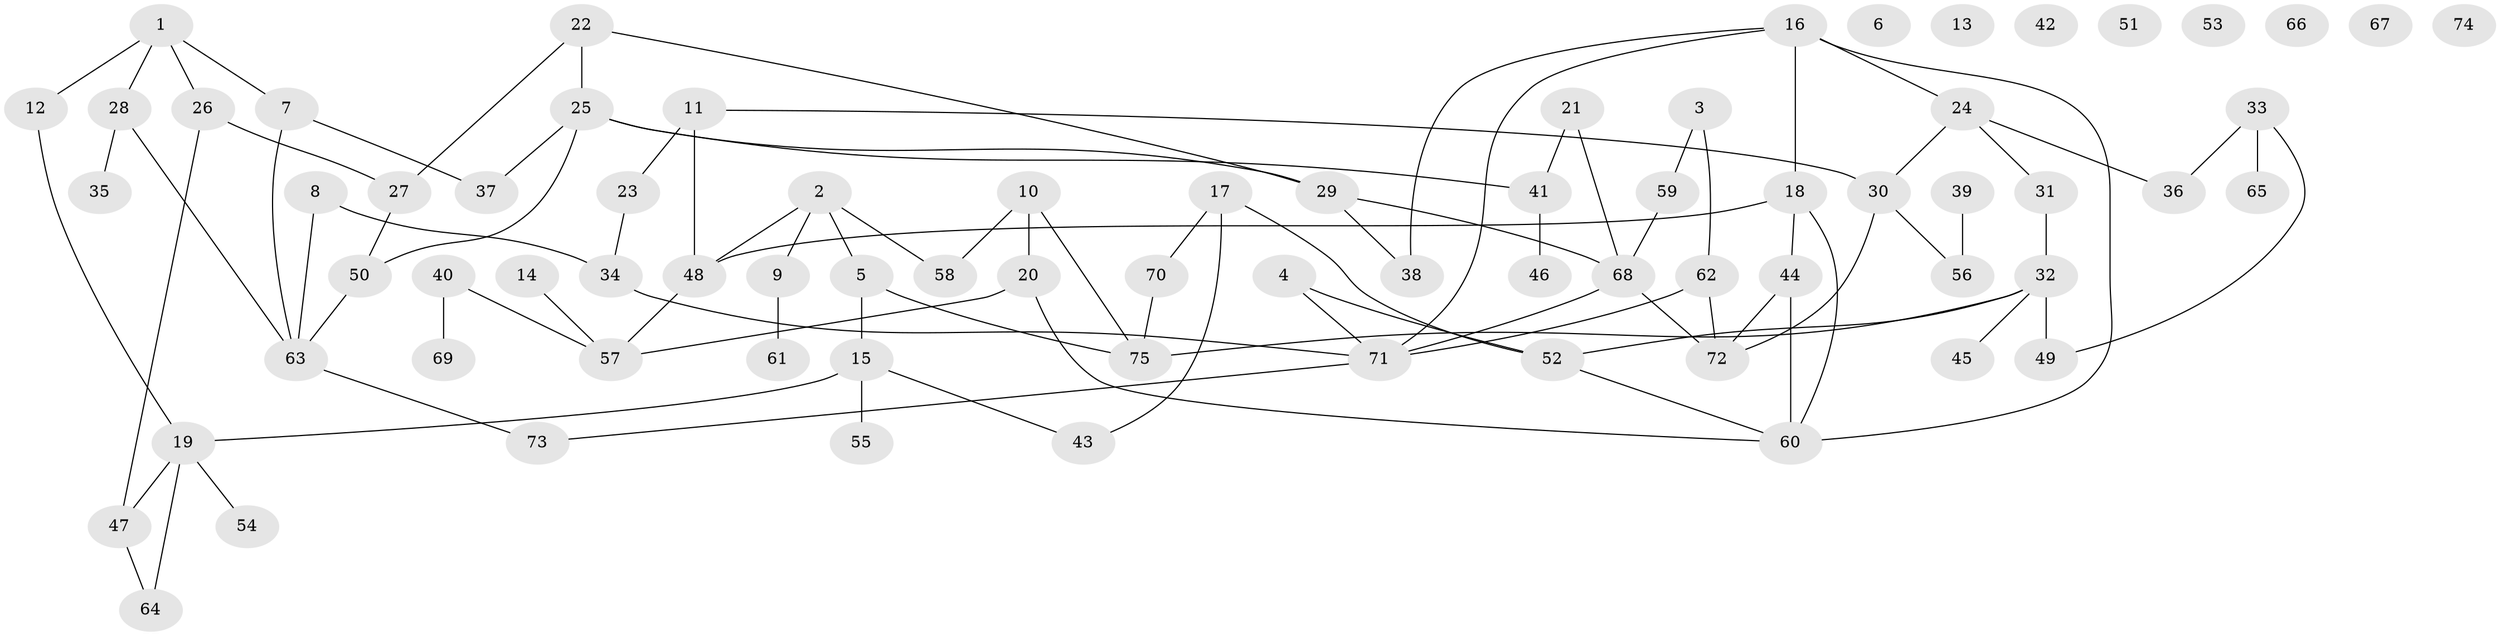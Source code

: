 // Generated by graph-tools (version 1.1) at 2025/33/03/09/25 02:33:23]
// undirected, 75 vertices, 95 edges
graph export_dot {
graph [start="1"]
  node [color=gray90,style=filled];
  1;
  2;
  3;
  4;
  5;
  6;
  7;
  8;
  9;
  10;
  11;
  12;
  13;
  14;
  15;
  16;
  17;
  18;
  19;
  20;
  21;
  22;
  23;
  24;
  25;
  26;
  27;
  28;
  29;
  30;
  31;
  32;
  33;
  34;
  35;
  36;
  37;
  38;
  39;
  40;
  41;
  42;
  43;
  44;
  45;
  46;
  47;
  48;
  49;
  50;
  51;
  52;
  53;
  54;
  55;
  56;
  57;
  58;
  59;
  60;
  61;
  62;
  63;
  64;
  65;
  66;
  67;
  68;
  69;
  70;
  71;
  72;
  73;
  74;
  75;
  1 -- 7;
  1 -- 12;
  1 -- 26;
  1 -- 28;
  2 -- 5;
  2 -- 9;
  2 -- 48;
  2 -- 58;
  3 -- 59;
  3 -- 62;
  4 -- 52;
  4 -- 71;
  5 -- 15;
  5 -- 75;
  7 -- 37;
  7 -- 63;
  8 -- 34;
  8 -- 63;
  9 -- 61;
  10 -- 20;
  10 -- 58;
  10 -- 75;
  11 -- 23;
  11 -- 30;
  11 -- 48;
  12 -- 19;
  14 -- 57;
  15 -- 19;
  15 -- 43;
  15 -- 55;
  16 -- 18;
  16 -- 24;
  16 -- 38;
  16 -- 60;
  16 -- 71;
  17 -- 43;
  17 -- 52;
  17 -- 70;
  18 -- 44;
  18 -- 48;
  18 -- 60;
  19 -- 47;
  19 -- 54;
  19 -- 64;
  20 -- 57;
  20 -- 60;
  21 -- 41;
  21 -- 68;
  22 -- 25;
  22 -- 27;
  22 -- 29;
  23 -- 34;
  24 -- 30;
  24 -- 31;
  24 -- 36;
  25 -- 29;
  25 -- 37;
  25 -- 41;
  25 -- 50;
  26 -- 27;
  26 -- 47;
  27 -- 50;
  28 -- 35;
  28 -- 63;
  29 -- 38;
  29 -- 68;
  30 -- 56;
  30 -- 72;
  31 -- 32;
  32 -- 45;
  32 -- 49;
  32 -- 52;
  32 -- 75;
  33 -- 36;
  33 -- 49;
  33 -- 65;
  34 -- 71;
  39 -- 56;
  40 -- 57;
  40 -- 69;
  41 -- 46;
  44 -- 60;
  44 -- 72;
  47 -- 64;
  48 -- 57;
  50 -- 63;
  52 -- 60;
  59 -- 68;
  62 -- 71;
  62 -- 72;
  63 -- 73;
  68 -- 71;
  68 -- 72;
  70 -- 75;
  71 -- 73;
}
